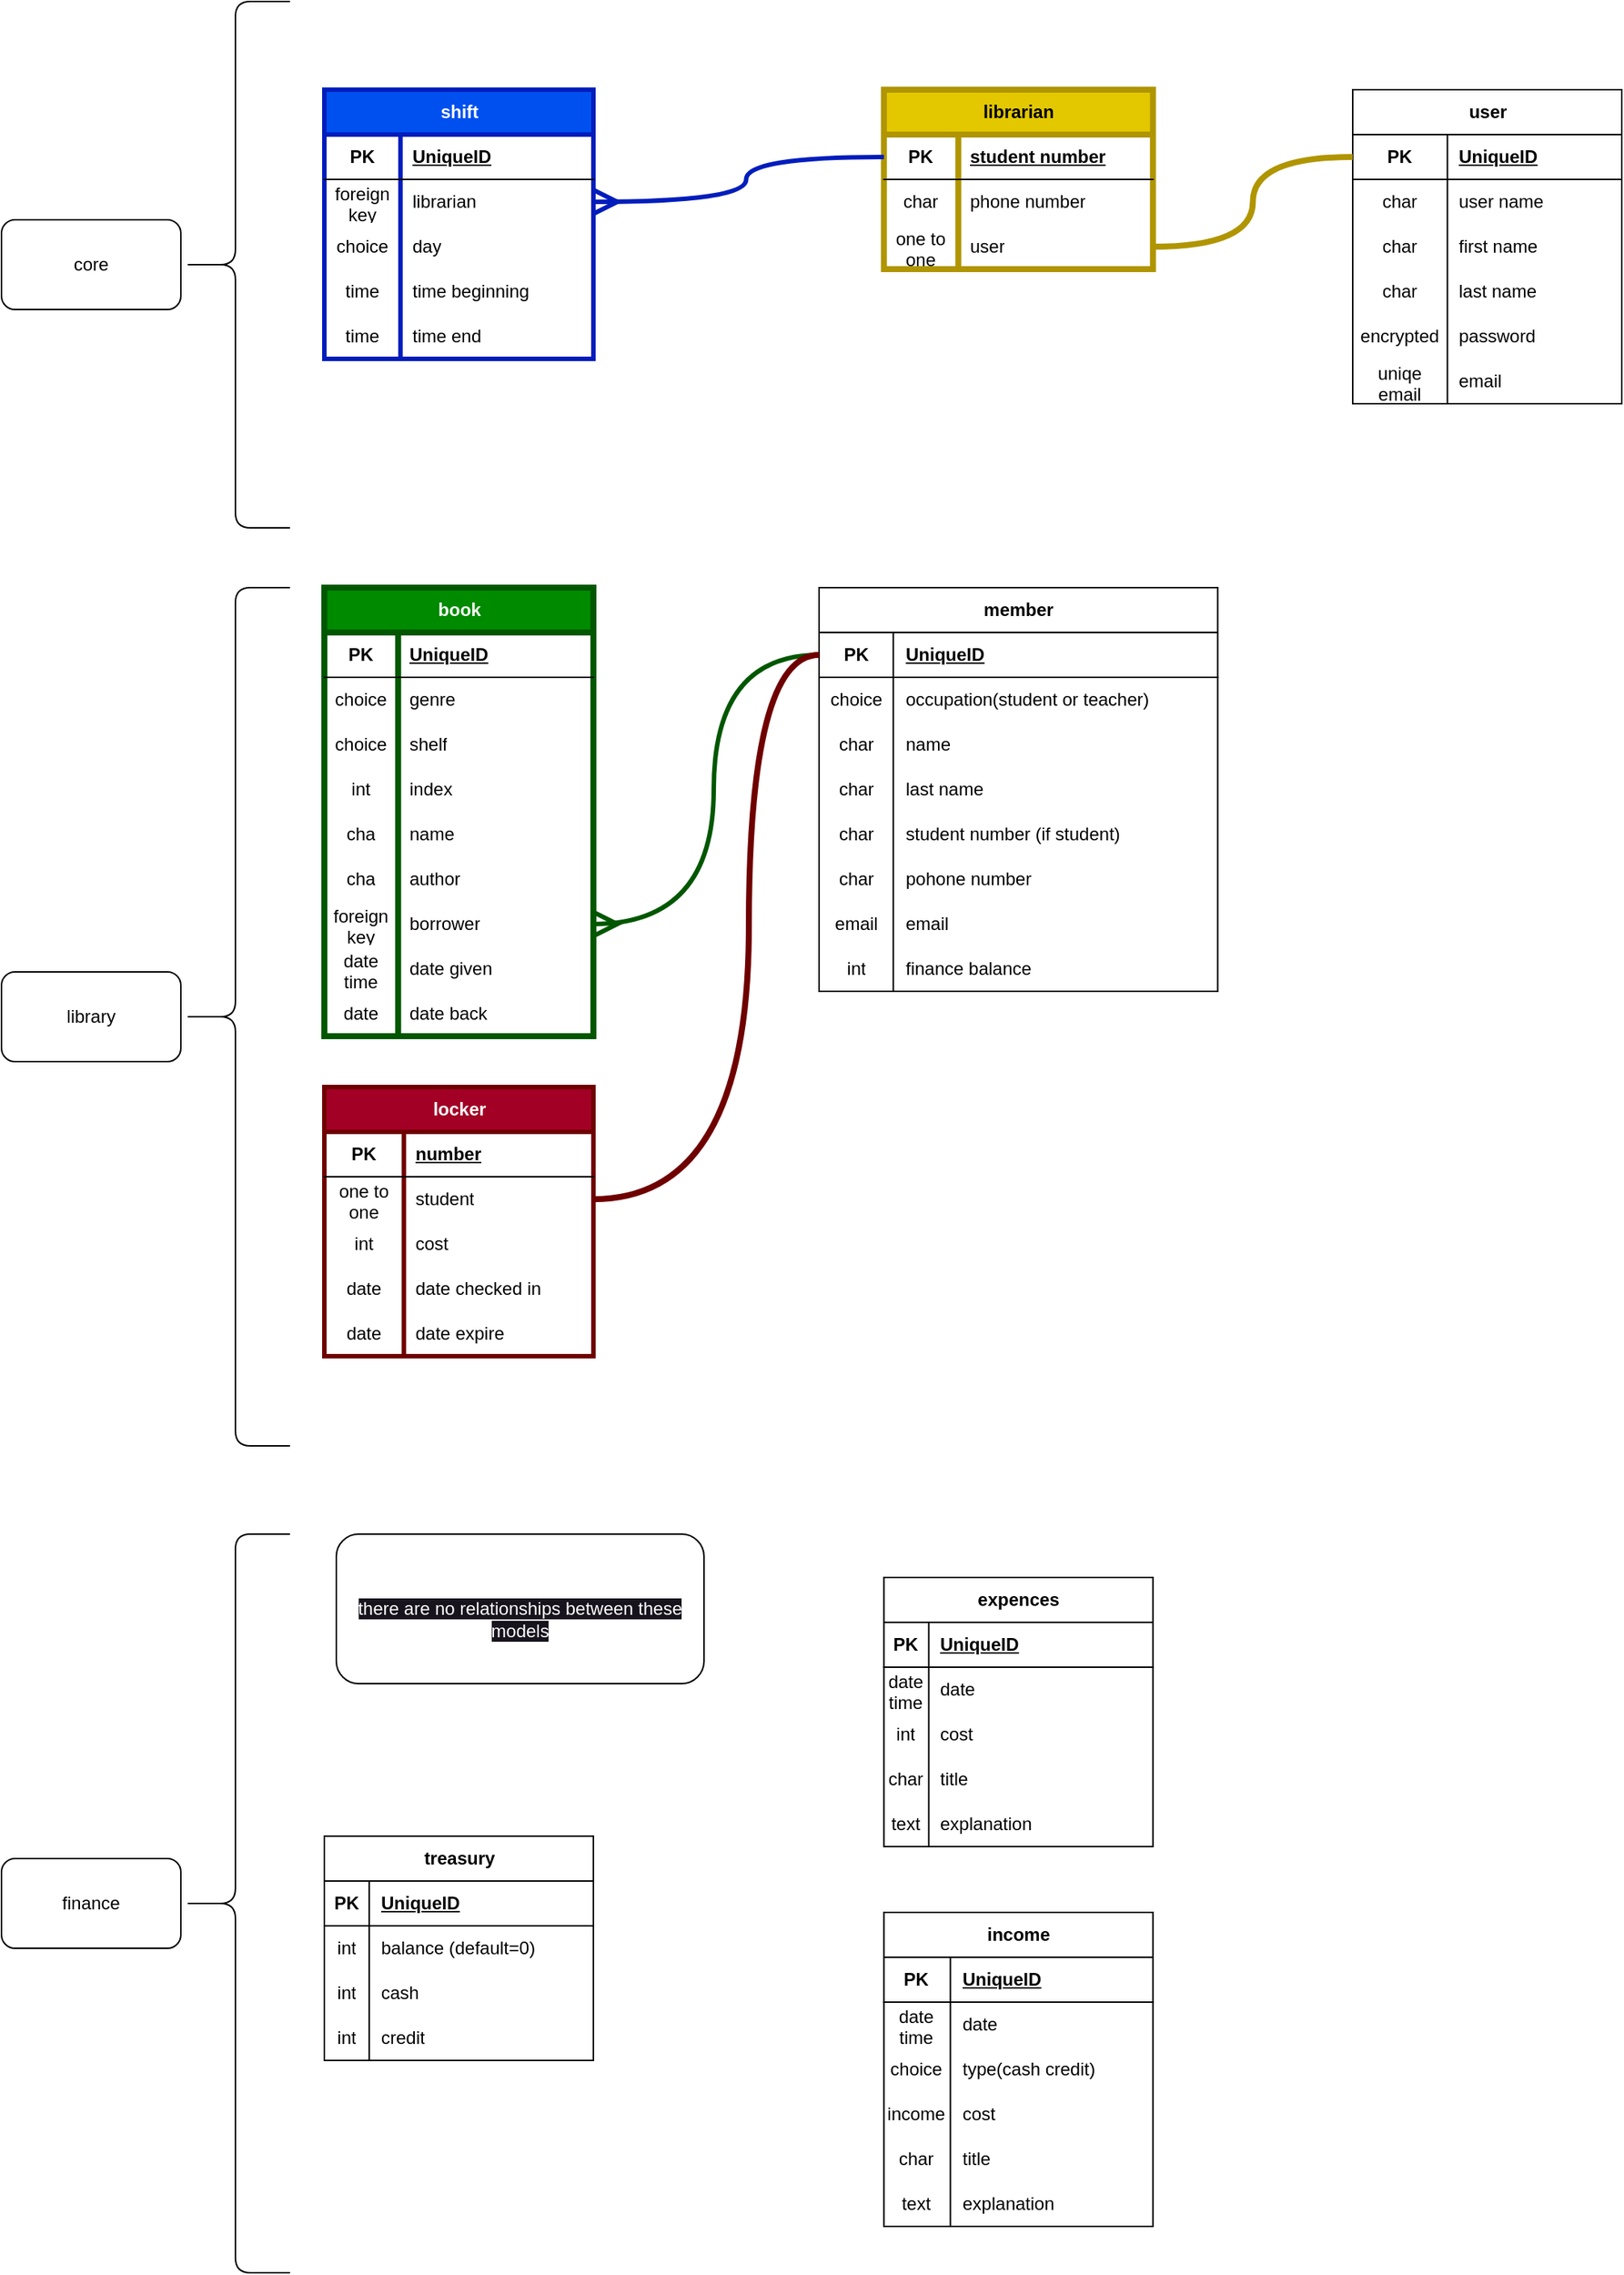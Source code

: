 <mxfile version="21.6.8" type="device">
  <diagram name="Page-1" id="ojREWhylc8xPRVyUo2SG">
    <mxGraphModel dx="1836" dy="1854" grid="0" gridSize="10" guides="1" tooltips="1" connect="1" arrows="1" fold="1" page="0" pageScale="1" pageWidth="850" pageHeight="1100" background="none" math="0" shadow="0">
      <root>
        <mxCell id="0" />
        <mxCell id="1" parent="0" />
        <mxCell id="J-reCozrKMrwN0tzzfew-1" value="book" style="shape=table;startSize=30;container=1;collapsible=1;childLayout=tableLayout;fixedRows=1;rowLines=0;fontStyle=1;align=center;resizeLast=1;html=1;fillColor=#008a00;fontColor=#ffffff;strokeColor=#005700;strokeWidth=4;" parent="1" vertex="1">
          <mxGeometry x="-310" y="-618" width="180" height="300" as="geometry" />
        </mxCell>
        <mxCell id="J-reCozrKMrwN0tzzfew-2" value="" style="shape=tableRow;horizontal=0;startSize=0;swimlaneHead=0;swimlaneBody=0;fillColor=none;collapsible=0;dropTarget=0;points=[[0,0.5],[1,0.5]];portConstraint=eastwest;top=0;left=0;right=0;bottom=1;" parent="J-reCozrKMrwN0tzzfew-1" vertex="1">
          <mxGeometry y="30" width="180" height="30" as="geometry" />
        </mxCell>
        <mxCell id="J-reCozrKMrwN0tzzfew-3" value="PK" style="shape=partialRectangle;connectable=0;fillColor=none;top=0;left=0;bottom=0;right=0;fontStyle=1;overflow=hidden;whiteSpace=wrap;html=1;" parent="J-reCozrKMrwN0tzzfew-2" vertex="1">
          <mxGeometry width="49.35" height="30" as="geometry">
            <mxRectangle width="49.35" height="30" as="alternateBounds" />
          </mxGeometry>
        </mxCell>
        <mxCell id="J-reCozrKMrwN0tzzfew-4" value="UniqueID" style="shape=partialRectangle;connectable=0;fillColor=none;top=0;left=0;bottom=0;right=0;align=left;spacingLeft=6;fontStyle=5;overflow=hidden;whiteSpace=wrap;html=1;" parent="J-reCozrKMrwN0tzzfew-2" vertex="1">
          <mxGeometry x="49.35" width="130.65" height="30" as="geometry">
            <mxRectangle width="130.65" height="30" as="alternateBounds" />
          </mxGeometry>
        </mxCell>
        <mxCell id="J-reCozrKMrwN0tzzfew-5" value="" style="shape=tableRow;horizontal=0;startSize=0;swimlaneHead=0;swimlaneBody=0;fillColor=none;collapsible=0;dropTarget=0;points=[[0,0.5],[1,0.5]];portConstraint=eastwest;top=0;left=0;right=0;bottom=0;" parent="J-reCozrKMrwN0tzzfew-1" vertex="1">
          <mxGeometry y="60" width="180" height="30" as="geometry" />
        </mxCell>
        <mxCell id="J-reCozrKMrwN0tzzfew-6" value="choice" style="shape=partialRectangle;connectable=0;fillColor=none;top=0;left=0;bottom=0;right=0;editable=1;overflow=hidden;whiteSpace=wrap;html=1;" parent="J-reCozrKMrwN0tzzfew-5" vertex="1">
          <mxGeometry width="49.35" height="30" as="geometry">
            <mxRectangle width="49.35" height="30" as="alternateBounds" />
          </mxGeometry>
        </mxCell>
        <mxCell id="J-reCozrKMrwN0tzzfew-7" value="genre" style="shape=partialRectangle;connectable=0;fillColor=none;top=0;left=0;bottom=0;right=0;align=left;spacingLeft=6;overflow=hidden;whiteSpace=wrap;html=1;" parent="J-reCozrKMrwN0tzzfew-5" vertex="1">
          <mxGeometry x="49.35" width="130.65" height="30" as="geometry">
            <mxRectangle width="130.65" height="30" as="alternateBounds" />
          </mxGeometry>
        </mxCell>
        <mxCell id="J-reCozrKMrwN0tzzfew-8" value="" style="shape=tableRow;horizontal=0;startSize=0;swimlaneHead=0;swimlaneBody=0;fillColor=none;collapsible=0;dropTarget=0;points=[[0,0.5],[1,0.5]];portConstraint=eastwest;top=0;left=0;right=0;bottom=0;" parent="J-reCozrKMrwN0tzzfew-1" vertex="1">
          <mxGeometry y="90" width="180" height="30" as="geometry" />
        </mxCell>
        <mxCell id="J-reCozrKMrwN0tzzfew-9" value="choice" style="shape=partialRectangle;connectable=0;fillColor=none;top=0;left=0;bottom=0;right=0;editable=1;overflow=hidden;whiteSpace=wrap;html=1;" parent="J-reCozrKMrwN0tzzfew-8" vertex="1">
          <mxGeometry width="49.35" height="30" as="geometry">
            <mxRectangle width="49.35" height="30" as="alternateBounds" />
          </mxGeometry>
        </mxCell>
        <mxCell id="J-reCozrKMrwN0tzzfew-10" value="shelf" style="shape=partialRectangle;connectable=0;fillColor=none;top=0;left=0;bottom=0;right=0;align=left;spacingLeft=6;overflow=hidden;whiteSpace=wrap;html=1;" parent="J-reCozrKMrwN0tzzfew-8" vertex="1">
          <mxGeometry x="49.35" width="130.65" height="30" as="geometry">
            <mxRectangle width="130.65" height="30" as="alternateBounds" />
          </mxGeometry>
        </mxCell>
        <mxCell id="J-reCozrKMrwN0tzzfew-11" value="" style="shape=tableRow;horizontal=0;startSize=0;swimlaneHead=0;swimlaneBody=0;fillColor=none;collapsible=0;dropTarget=0;points=[[0,0.5],[1,0.5]];portConstraint=eastwest;top=0;left=0;right=0;bottom=0;" parent="J-reCozrKMrwN0tzzfew-1" vertex="1">
          <mxGeometry y="120" width="180" height="30" as="geometry" />
        </mxCell>
        <mxCell id="J-reCozrKMrwN0tzzfew-12" value="int" style="shape=partialRectangle;connectable=0;fillColor=none;top=0;left=0;bottom=0;right=0;editable=1;overflow=hidden;whiteSpace=wrap;html=1;" parent="J-reCozrKMrwN0tzzfew-11" vertex="1">
          <mxGeometry width="49.35" height="30" as="geometry">
            <mxRectangle width="49.35" height="30" as="alternateBounds" />
          </mxGeometry>
        </mxCell>
        <mxCell id="J-reCozrKMrwN0tzzfew-13" value="index" style="shape=partialRectangle;connectable=0;fillColor=none;top=0;left=0;bottom=0;right=0;align=left;spacingLeft=6;overflow=hidden;whiteSpace=wrap;html=1;" parent="J-reCozrKMrwN0tzzfew-11" vertex="1">
          <mxGeometry x="49.35" width="130.65" height="30" as="geometry">
            <mxRectangle width="130.65" height="30" as="alternateBounds" />
          </mxGeometry>
        </mxCell>
        <mxCell id="J-reCozrKMrwN0tzzfew-14" value="" style="shape=tableRow;horizontal=0;startSize=0;swimlaneHead=0;swimlaneBody=0;fillColor=none;collapsible=0;dropTarget=0;points=[[0,0.5],[1,0.5]];portConstraint=eastwest;top=0;left=0;right=0;bottom=0;" parent="J-reCozrKMrwN0tzzfew-1" vertex="1">
          <mxGeometry y="150" width="180" height="30" as="geometry" />
        </mxCell>
        <mxCell id="J-reCozrKMrwN0tzzfew-15" value="cha" style="shape=partialRectangle;connectable=0;fillColor=none;top=0;left=0;bottom=0;right=0;editable=1;overflow=hidden;whiteSpace=wrap;html=1;" parent="J-reCozrKMrwN0tzzfew-14" vertex="1">
          <mxGeometry width="49.35" height="30" as="geometry">
            <mxRectangle width="49.35" height="30" as="alternateBounds" />
          </mxGeometry>
        </mxCell>
        <mxCell id="J-reCozrKMrwN0tzzfew-16" value="name" style="shape=partialRectangle;connectable=0;fillColor=none;top=0;left=0;bottom=0;right=0;align=left;spacingLeft=6;overflow=hidden;whiteSpace=wrap;html=1;" parent="J-reCozrKMrwN0tzzfew-14" vertex="1">
          <mxGeometry x="49.35" width="130.65" height="30" as="geometry">
            <mxRectangle width="130.65" height="30" as="alternateBounds" />
          </mxGeometry>
        </mxCell>
        <mxCell id="J-reCozrKMrwN0tzzfew-17" value="" style="shape=tableRow;horizontal=0;startSize=0;swimlaneHead=0;swimlaneBody=0;fillColor=none;collapsible=0;dropTarget=0;points=[[0,0.5],[1,0.5]];portConstraint=eastwest;top=0;left=0;right=0;bottom=0;" parent="J-reCozrKMrwN0tzzfew-1" vertex="1">
          <mxGeometry y="180" width="180" height="30" as="geometry" />
        </mxCell>
        <mxCell id="J-reCozrKMrwN0tzzfew-18" value="cha" style="shape=partialRectangle;connectable=0;fillColor=none;top=0;left=0;bottom=0;right=0;editable=1;overflow=hidden;whiteSpace=wrap;html=1;" parent="J-reCozrKMrwN0tzzfew-17" vertex="1">
          <mxGeometry width="49.35" height="30" as="geometry">
            <mxRectangle width="49.35" height="30" as="alternateBounds" />
          </mxGeometry>
        </mxCell>
        <mxCell id="J-reCozrKMrwN0tzzfew-19" value="author" style="shape=partialRectangle;connectable=0;fillColor=none;top=0;left=0;bottom=0;right=0;align=left;spacingLeft=6;overflow=hidden;whiteSpace=wrap;html=1;" parent="J-reCozrKMrwN0tzzfew-17" vertex="1">
          <mxGeometry x="49.35" width="130.65" height="30" as="geometry">
            <mxRectangle width="130.65" height="30" as="alternateBounds" />
          </mxGeometry>
        </mxCell>
        <mxCell id="J-reCozrKMrwN0tzzfew-97" value="" style="shape=tableRow;horizontal=0;startSize=0;swimlaneHead=0;swimlaneBody=0;fillColor=none;collapsible=0;dropTarget=0;points=[[0,0.5],[1,0.5]];portConstraint=eastwest;top=0;left=0;right=0;bottom=0;" parent="J-reCozrKMrwN0tzzfew-1" vertex="1">
          <mxGeometry y="210" width="180" height="30" as="geometry" />
        </mxCell>
        <mxCell id="J-reCozrKMrwN0tzzfew-98" value="foreign key" style="shape=partialRectangle;connectable=0;fillColor=none;top=0;left=0;bottom=0;right=0;editable=1;overflow=hidden;whiteSpace=wrap;html=1;" parent="J-reCozrKMrwN0tzzfew-97" vertex="1">
          <mxGeometry width="49.35" height="30" as="geometry">
            <mxRectangle width="49.35" height="30" as="alternateBounds" />
          </mxGeometry>
        </mxCell>
        <mxCell id="J-reCozrKMrwN0tzzfew-99" value="borrower" style="shape=partialRectangle;connectable=0;fillColor=none;top=0;left=0;bottom=0;right=0;align=left;spacingLeft=6;overflow=hidden;whiteSpace=wrap;html=1;" parent="J-reCozrKMrwN0tzzfew-97" vertex="1">
          <mxGeometry x="49.35" width="130.65" height="30" as="geometry">
            <mxRectangle width="130.65" height="30" as="alternateBounds" />
          </mxGeometry>
        </mxCell>
        <mxCell id="J-reCozrKMrwN0tzzfew-20" value="" style="shape=tableRow;horizontal=0;startSize=0;swimlaneHead=0;swimlaneBody=0;fillColor=none;collapsible=0;dropTarget=0;points=[[0,0.5],[1,0.5]];portConstraint=eastwest;top=0;left=0;right=0;bottom=0;" parent="J-reCozrKMrwN0tzzfew-1" vertex="1">
          <mxGeometry y="240" width="180" height="30" as="geometry" />
        </mxCell>
        <mxCell id="J-reCozrKMrwN0tzzfew-21" value="date time" style="shape=partialRectangle;connectable=0;fillColor=none;top=0;left=0;bottom=0;right=0;editable=1;overflow=hidden;whiteSpace=wrap;html=1;" parent="J-reCozrKMrwN0tzzfew-20" vertex="1">
          <mxGeometry width="49.35" height="30" as="geometry">
            <mxRectangle width="49.35" height="30" as="alternateBounds" />
          </mxGeometry>
        </mxCell>
        <mxCell id="J-reCozrKMrwN0tzzfew-22" value="date given" style="shape=partialRectangle;connectable=0;fillColor=none;top=0;left=0;bottom=0;right=0;align=left;spacingLeft=6;overflow=hidden;whiteSpace=wrap;html=1;" parent="J-reCozrKMrwN0tzzfew-20" vertex="1">
          <mxGeometry x="49.35" width="130.65" height="30" as="geometry">
            <mxRectangle width="130.65" height="30" as="alternateBounds" />
          </mxGeometry>
        </mxCell>
        <mxCell id="J-reCozrKMrwN0tzzfew-101" value="" style="shape=tableRow;horizontal=0;startSize=0;swimlaneHead=0;swimlaneBody=0;fillColor=none;collapsible=0;dropTarget=0;points=[[0,0.5],[1,0.5]];portConstraint=eastwest;top=0;left=0;right=0;bottom=0;" parent="J-reCozrKMrwN0tzzfew-1" vertex="1">
          <mxGeometry y="270" width="180" height="30" as="geometry" />
        </mxCell>
        <mxCell id="J-reCozrKMrwN0tzzfew-102" value="date" style="shape=partialRectangle;connectable=0;fillColor=none;top=0;left=0;bottom=0;right=0;editable=1;overflow=hidden;whiteSpace=wrap;html=1;" parent="J-reCozrKMrwN0tzzfew-101" vertex="1">
          <mxGeometry width="49.35" height="30" as="geometry">
            <mxRectangle width="49.35" height="30" as="alternateBounds" />
          </mxGeometry>
        </mxCell>
        <mxCell id="J-reCozrKMrwN0tzzfew-103" value="date back" style="shape=partialRectangle;connectable=0;fillColor=none;top=0;left=0;bottom=0;right=0;align=left;spacingLeft=6;overflow=hidden;whiteSpace=wrap;html=1;" parent="J-reCozrKMrwN0tzzfew-101" vertex="1">
          <mxGeometry x="49.35" width="130.65" height="30" as="geometry">
            <mxRectangle width="130.65" height="30" as="alternateBounds" />
          </mxGeometry>
        </mxCell>
        <mxCell id="J-reCozrKMrwN0tzzfew-23" value="member" style="shape=table;startSize=30;container=1;collapsible=1;childLayout=tableLayout;fixedRows=1;rowLines=0;fontStyle=1;align=center;resizeLast=1;html=1;" parent="1" vertex="1">
          <mxGeometry x="21" y="-618" width="266.696" height="270" as="geometry" />
        </mxCell>
        <mxCell id="J-reCozrKMrwN0tzzfew-24" value="" style="shape=tableRow;horizontal=0;startSize=0;swimlaneHead=0;swimlaneBody=0;fillColor=none;collapsible=0;dropTarget=0;points=[[0,0.5],[1,0.5]];portConstraint=eastwest;top=0;left=0;right=0;bottom=1;" parent="J-reCozrKMrwN0tzzfew-23" vertex="1">
          <mxGeometry y="30" width="266.696" height="30" as="geometry" />
        </mxCell>
        <mxCell id="J-reCozrKMrwN0tzzfew-25" value="PK" style="shape=partialRectangle;connectable=0;fillColor=none;top=0;left=0;bottom=0;right=0;fontStyle=1;overflow=hidden;whiteSpace=wrap;html=1;" parent="J-reCozrKMrwN0tzzfew-24" vertex="1">
          <mxGeometry width="49.652" height="30" as="geometry">
            <mxRectangle width="49.652" height="30" as="alternateBounds" />
          </mxGeometry>
        </mxCell>
        <mxCell id="J-reCozrKMrwN0tzzfew-26" value="UniqueID" style="shape=partialRectangle;connectable=0;fillColor=none;top=0;left=0;bottom=0;right=0;align=left;spacingLeft=6;fontStyle=5;overflow=hidden;whiteSpace=wrap;html=1;" parent="J-reCozrKMrwN0tzzfew-24" vertex="1">
          <mxGeometry x="49.652" width="217.043" height="30" as="geometry">
            <mxRectangle width="217.043" height="30" as="alternateBounds" />
          </mxGeometry>
        </mxCell>
        <mxCell id="J-reCozrKMrwN0tzzfew-27" value="" style="shape=tableRow;horizontal=0;startSize=0;swimlaneHead=0;swimlaneBody=0;fillColor=none;collapsible=0;dropTarget=0;points=[[0,0.5],[1,0.5]];portConstraint=eastwest;top=0;left=0;right=0;bottom=0;" parent="J-reCozrKMrwN0tzzfew-23" vertex="1">
          <mxGeometry y="60" width="266.696" height="30" as="geometry" />
        </mxCell>
        <mxCell id="J-reCozrKMrwN0tzzfew-28" value="choice" style="shape=partialRectangle;connectable=0;fillColor=none;top=0;left=0;bottom=0;right=0;editable=1;overflow=hidden;whiteSpace=wrap;html=1;" parent="J-reCozrKMrwN0tzzfew-27" vertex="1">
          <mxGeometry width="49.652" height="30" as="geometry">
            <mxRectangle width="49.652" height="30" as="alternateBounds" />
          </mxGeometry>
        </mxCell>
        <mxCell id="J-reCozrKMrwN0tzzfew-29" value="occupation(student or teacher)" style="shape=partialRectangle;connectable=0;fillColor=none;top=0;left=0;bottom=0;right=0;align=left;spacingLeft=6;overflow=hidden;whiteSpace=wrap;html=1;" parent="J-reCozrKMrwN0tzzfew-27" vertex="1">
          <mxGeometry x="49.652" width="217.043" height="30" as="geometry">
            <mxRectangle width="217.043" height="30" as="alternateBounds" />
          </mxGeometry>
        </mxCell>
        <mxCell id="H0d29gh9Kfgh_P0ZCGed-2" value="" style="shape=tableRow;horizontal=0;startSize=0;swimlaneHead=0;swimlaneBody=0;fillColor=none;collapsible=0;dropTarget=0;points=[[0,0.5],[1,0.5]];portConstraint=eastwest;top=0;left=0;right=0;bottom=0;" parent="J-reCozrKMrwN0tzzfew-23" vertex="1">
          <mxGeometry y="90" width="266.696" height="30" as="geometry" />
        </mxCell>
        <mxCell id="H0d29gh9Kfgh_P0ZCGed-3" value="char" style="shape=partialRectangle;connectable=0;fillColor=none;top=0;left=0;bottom=0;right=0;editable=1;overflow=hidden;whiteSpace=wrap;html=1;" parent="H0d29gh9Kfgh_P0ZCGed-2" vertex="1">
          <mxGeometry width="49.652" height="30" as="geometry">
            <mxRectangle width="49.652" height="30" as="alternateBounds" />
          </mxGeometry>
        </mxCell>
        <mxCell id="H0d29gh9Kfgh_P0ZCGed-4" value="name" style="shape=partialRectangle;connectable=0;fillColor=none;top=0;left=0;bottom=0;right=0;align=left;spacingLeft=6;overflow=hidden;whiteSpace=wrap;html=1;" parent="H0d29gh9Kfgh_P0ZCGed-2" vertex="1">
          <mxGeometry x="49.652" width="217.043" height="30" as="geometry">
            <mxRectangle width="217.043" height="30" as="alternateBounds" />
          </mxGeometry>
        </mxCell>
        <mxCell id="J-reCozrKMrwN0tzzfew-30" value="" style="shape=tableRow;horizontal=0;startSize=0;swimlaneHead=0;swimlaneBody=0;fillColor=none;collapsible=0;dropTarget=0;points=[[0,0.5],[1,0.5]];portConstraint=eastwest;top=0;left=0;right=0;bottom=0;" parent="J-reCozrKMrwN0tzzfew-23" vertex="1">
          <mxGeometry y="120" width="266.696" height="30" as="geometry" />
        </mxCell>
        <mxCell id="J-reCozrKMrwN0tzzfew-31" value="char" style="shape=partialRectangle;connectable=0;fillColor=none;top=0;left=0;bottom=0;right=0;editable=1;overflow=hidden;whiteSpace=wrap;html=1;" parent="J-reCozrKMrwN0tzzfew-30" vertex="1">
          <mxGeometry width="49.652" height="30" as="geometry">
            <mxRectangle width="49.652" height="30" as="alternateBounds" />
          </mxGeometry>
        </mxCell>
        <mxCell id="J-reCozrKMrwN0tzzfew-32" value="last name" style="shape=partialRectangle;connectable=0;fillColor=none;top=0;left=0;bottom=0;right=0;align=left;spacingLeft=6;overflow=hidden;whiteSpace=wrap;html=1;" parent="J-reCozrKMrwN0tzzfew-30" vertex="1">
          <mxGeometry x="49.652" width="217.043" height="30" as="geometry">
            <mxRectangle width="217.043" height="30" as="alternateBounds" />
          </mxGeometry>
        </mxCell>
        <mxCell id="J-reCozrKMrwN0tzzfew-33" value="" style="shape=tableRow;horizontal=0;startSize=0;swimlaneHead=0;swimlaneBody=0;fillColor=none;collapsible=0;dropTarget=0;points=[[0,0.5],[1,0.5]];portConstraint=eastwest;top=0;left=0;right=0;bottom=0;" parent="J-reCozrKMrwN0tzzfew-23" vertex="1">
          <mxGeometry y="150" width="266.696" height="30" as="geometry" />
        </mxCell>
        <mxCell id="J-reCozrKMrwN0tzzfew-34" value="char" style="shape=partialRectangle;connectable=0;fillColor=none;top=0;left=0;bottom=0;right=0;editable=1;overflow=hidden;whiteSpace=wrap;html=1;" parent="J-reCozrKMrwN0tzzfew-33" vertex="1">
          <mxGeometry width="49.652" height="30" as="geometry">
            <mxRectangle width="49.652" height="30" as="alternateBounds" />
          </mxGeometry>
        </mxCell>
        <mxCell id="J-reCozrKMrwN0tzzfew-35" value="student number (if student)" style="shape=partialRectangle;connectable=0;fillColor=none;top=0;left=0;bottom=0;right=0;align=left;spacingLeft=6;overflow=hidden;whiteSpace=wrap;html=1;" parent="J-reCozrKMrwN0tzzfew-33" vertex="1">
          <mxGeometry x="49.652" width="217.043" height="30" as="geometry">
            <mxRectangle width="217.043" height="30" as="alternateBounds" />
          </mxGeometry>
        </mxCell>
        <mxCell id="J-reCozrKMrwN0tzzfew-36" value="" style="shape=tableRow;horizontal=0;startSize=0;swimlaneHead=0;swimlaneBody=0;fillColor=none;collapsible=0;dropTarget=0;points=[[0,0.5],[1,0.5]];portConstraint=eastwest;top=0;left=0;right=0;bottom=0;" parent="J-reCozrKMrwN0tzzfew-23" vertex="1">
          <mxGeometry y="180" width="266.696" height="30" as="geometry" />
        </mxCell>
        <mxCell id="J-reCozrKMrwN0tzzfew-37" value="char" style="shape=partialRectangle;connectable=0;fillColor=none;top=0;left=0;bottom=0;right=0;editable=1;overflow=hidden;whiteSpace=wrap;html=1;" parent="J-reCozrKMrwN0tzzfew-36" vertex="1">
          <mxGeometry width="49.652" height="30" as="geometry">
            <mxRectangle width="49.652" height="30" as="alternateBounds" />
          </mxGeometry>
        </mxCell>
        <mxCell id="J-reCozrKMrwN0tzzfew-38" value="pohone number" style="shape=partialRectangle;connectable=0;fillColor=none;top=0;left=0;bottom=0;right=0;align=left;spacingLeft=6;overflow=hidden;whiteSpace=wrap;html=1;" parent="J-reCozrKMrwN0tzzfew-36" vertex="1">
          <mxGeometry x="49.652" width="217.043" height="30" as="geometry">
            <mxRectangle width="217.043" height="30" as="alternateBounds" />
          </mxGeometry>
        </mxCell>
        <mxCell id="J-reCozrKMrwN0tzzfew-39" value="" style="shape=tableRow;horizontal=0;startSize=0;swimlaneHead=0;swimlaneBody=0;fillColor=none;collapsible=0;dropTarget=0;points=[[0,0.5],[1,0.5]];portConstraint=eastwest;top=0;left=0;right=0;bottom=0;" parent="J-reCozrKMrwN0tzzfew-23" vertex="1">
          <mxGeometry y="210" width="266.696" height="30" as="geometry" />
        </mxCell>
        <mxCell id="J-reCozrKMrwN0tzzfew-40" value="email" style="shape=partialRectangle;connectable=0;fillColor=none;top=0;left=0;bottom=0;right=0;editable=1;overflow=hidden;whiteSpace=wrap;html=1;" parent="J-reCozrKMrwN0tzzfew-39" vertex="1">
          <mxGeometry width="49.652" height="30" as="geometry">
            <mxRectangle width="49.652" height="30" as="alternateBounds" />
          </mxGeometry>
        </mxCell>
        <mxCell id="J-reCozrKMrwN0tzzfew-41" value="email" style="shape=partialRectangle;connectable=0;fillColor=none;top=0;left=0;bottom=0;right=0;align=left;spacingLeft=6;overflow=hidden;whiteSpace=wrap;html=1;" parent="J-reCozrKMrwN0tzzfew-39" vertex="1">
          <mxGeometry x="49.652" width="217.043" height="30" as="geometry">
            <mxRectangle width="217.043" height="30" as="alternateBounds" />
          </mxGeometry>
        </mxCell>
        <mxCell id="J-reCozrKMrwN0tzzfew-104" value="" style="shape=tableRow;horizontal=0;startSize=0;swimlaneHead=0;swimlaneBody=0;fillColor=none;collapsible=0;dropTarget=0;points=[[0,0.5],[1,0.5]];portConstraint=eastwest;top=0;left=0;right=0;bottom=0;" parent="J-reCozrKMrwN0tzzfew-23" vertex="1">
          <mxGeometry y="240" width="266.696" height="30" as="geometry" />
        </mxCell>
        <mxCell id="J-reCozrKMrwN0tzzfew-105" value="int" style="shape=partialRectangle;connectable=0;fillColor=none;top=0;left=0;bottom=0;right=0;editable=1;overflow=hidden;whiteSpace=wrap;html=1;" parent="J-reCozrKMrwN0tzzfew-104" vertex="1">
          <mxGeometry width="49.652" height="30" as="geometry">
            <mxRectangle width="49.652" height="30" as="alternateBounds" />
          </mxGeometry>
        </mxCell>
        <mxCell id="J-reCozrKMrwN0tzzfew-106" value="finance balance" style="shape=partialRectangle;connectable=0;fillColor=none;top=0;left=0;bottom=0;right=0;align=left;spacingLeft=6;overflow=hidden;whiteSpace=wrap;html=1;" parent="J-reCozrKMrwN0tzzfew-104" vertex="1">
          <mxGeometry x="49.652" width="217.043" height="30" as="geometry">
            <mxRectangle width="217.043" height="30" as="alternateBounds" />
          </mxGeometry>
        </mxCell>
        <mxCell id="J-reCozrKMrwN0tzzfew-46" value="librarian" style="shape=table;startSize=30;container=1;collapsible=1;childLayout=tableLayout;fixedRows=1;rowLines=0;fontStyle=1;align=center;resizeLast=1;html=1;fillColor=#e3c800;fontColor=#000000;strokeColor=#B09500;strokeWidth=4;" parent="1" vertex="1">
          <mxGeometry x="64.35" y="-951" width="180" height="120" as="geometry" />
        </mxCell>
        <mxCell id="J-reCozrKMrwN0tzzfew-47" value="" style="shape=tableRow;horizontal=0;startSize=0;swimlaneHead=0;swimlaneBody=0;fillColor=none;collapsible=0;dropTarget=0;points=[[0,0.5],[1,0.5]];portConstraint=eastwest;top=0;left=0;right=0;bottom=1;" parent="J-reCozrKMrwN0tzzfew-46" vertex="1">
          <mxGeometry y="30" width="180" height="30" as="geometry" />
        </mxCell>
        <mxCell id="J-reCozrKMrwN0tzzfew-48" value="PK" style="shape=partialRectangle;connectable=0;fillColor=none;top=0;left=0;bottom=0;right=0;fontStyle=1;overflow=hidden;whiteSpace=wrap;html=1;" parent="J-reCozrKMrwN0tzzfew-47" vertex="1">
          <mxGeometry width="49.8" height="30" as="geometry">
            <mxRectangle width="49.8" height="30" as="alternateBounds" />
          </mxGeometry>
        </mxCell>
        <mxCell id="J-reCozrKMrwN0tzzfew-49" value="student number" style="shape=partialRectangle;connectable=0;fillColor=none;top=0;left=0;bottom=0;right=0;align=left;spacingLeft=6;fontStyle=5;overflow=hidden;whiteSpace=wrap;html=1;" parent="J-reCozrKMrwN0tzzfew-47" vertex="1">
          <mxGeometry x="49.8" width="130.2" height="30" as="geometry">
            <mxRectangle width="130.2" height="30" as="alternateBounds" />
          </mxGeometry>
        </mxCell>
        <mxCell id="J-reCozrKMrwN0tzzfew-56" value="" style="shape=tableRow;horizontal=0;startSize=0;swimlaneHead=0;swimlaneBody=0;fillColor=none;collapsible=0;dropTarget=0;points=[[0,0.5],[1,0.5]];portConstraint=eastwest;top=0;left=0;right=0;bottom=0;" parent="J-reCozrKMrwN0tzzfew-46" vertex="1">
          <mxGeometry y="60" width="180" height="30" as="geometry" />
        </mxCell>
        <mxCell id="J-reCozrKMrwN0tzzfew-57" value="char" style="shape=partialRectangle;connectable=0;fillColor=none;top=0;left=0;bottom=0;right=0;editable=1;overflow=hidden;whiteSpace=wrap;html=1;" parent="J-reCozrKMrwN0tzzfew-56" vertex="1">
          <mxGeometry width="49.8" height="30" as="geometry">
            <mxRectangle width="49.8" height="30" as="alternateBounds" />
          </mxGeometry>
        </mxCell>
        <mxCell id="J-reCozrKMrwN0tzzfew-58" value="phone number" style="shape=partialRectangle;connectable=0;fillColor=none;top=0;left=0;bottom=0;right=0;align=left;spacingLeft=6;overflow=hidden;whiteSpace=wrap;html=1;" parent="J-reCozrKMrwN0tzzfew-56" vertex="1">
          <mxGeometry x="49.8" width="130.2" height="30" as="geometry">
            <mxRectangle width="130.2" height="30" as="alternateBounds" />
          </mxGeometry>
        </mxCell>
        <mxCell id="J-reCozrKMrwN0tzzfew-59" value="" style="shape=tableRow;horizontal=0;startSize=0;swimlaneHead=0;swimlaneBody=0;fillColor=none;collapsible=0;dropTarget=0;points=[[0,0.5],[1,0.5]];portConstraint=eastwest;top=0;left=0;right=0;bottom=0;" parent="J-reCozrKMrwN0tzzfew-46" vertex="1">
          <mxGeometry y="90" width="180" height="30" as="geometry" />
        </mxCell>
        <mxCell id="J-reCozrKMrwN0tzzfew-60" value="one to one" style="shape=partialRectangle;connectable=0;fillColor=none;top=0;left=0;bottom=0;right=0;editable=1;overflow=hidden;whiteSpace=wrap;html=1;" parent="J-reCozrKMrwN0tzzfew-59" vertex="1">
          <mxGeometry width="49.8" height="30" as="geometry">
            <mxRectangle width="49.8" height="30" as="alternateBounds" />
          </mxGeometry>
        </mxCell>
        <mxCell id="J-reCozrKMrwN0tzzfew-61" value="user" style="shape=partialRectangle;connectable=0;fillColor=none;top=0;left=0;bottom=0;right=0;align=left;spacingLeft=6;overflow=hidden;whiteSpace=wrap;html=1;" parent="J-reCozrKMrwN0tzzfew-59" vertex="1">
          <mxGeometry x="49.8" width="130.2" height="30" as="geometry">
            <mxRectangle width="130.2" height="30" as="alternateBounds" />
          </mxGeometry>
        </mxCell>
        <mxCell id="J-reCozrKMrwN0tzzfew-81" value="locker" style="shape=table;startSize=30;container=1;collapsible=1;childLayout=tableLayout;fixedRows=1;rowLines=0;fontStyle=1;align=center;resizeLast=1;html=1;strokeWidth=3;fillColor=#a20025;fontColor=#ffffff;strokeColor=#6F0000;" parent="1" vertex="1">
          <mxGeometry x="-310" y="-284" width="180" height="180" as="geometry" />
        </mxCell>
        <mxCell id="J-reCozrKMrwN0tzzfew-82" value="" style="shape=tableRow;horizontal=0;startSize=0;swimlaneHead=0;swimlaneBody=0;fillColor=none;collapsible=0;dropTarget=0;points=[[0,0.5],[1,0.5]];portConstraint=eastwest;top=0;left=0;right=0;bottom=1;" parent="J-reCozrKMrwN0tzzfew-81" vertex="1">
          <mxGeometry y="30" width="180" height="30" as="geometry" />
        </mxCell>
        <mxCell id="J-reCozrKMrwN0tzzfew-83" value="PK" style="shape=partialRectangle;connectable=0;fillColor=none;top=0;left=0;bottom=0;right=0;fontStyle=1;overflow=hidden;whiteSpace=wrap;html=1;" parent="J-reCozrKMrwN0tzzfew-82" vertex="1">
          <mxGeometry width="53.217" height="30" as="geometry">
            <mxRectangle width="53.217" height="30" as="alternateBounds" />
          </mxGeometry>
        </mxCell>
        <mxCell id="J-reCozrKMrwN0tzzfew-84" value="number" style="shape=partialRectangle;connectable=0;fillColor=none;top=0;left=0;bottom=0;right=0;align=left;spacingLeft=6;fontStyle=5;overflow=hidden;whiteSpace=wrap;html=1;" parent="J-reCozrKMrwN0tzzfew-82" vertex="1">
          <mxGeometry x="53.217" width="126.783" height="30" as="geometry">
            <mxRectangle width="126.783" height="30" as="alternateBounds" />
          </mxGeometry>
        </mxCell>
        <mxCell id="H0d29gh9Kfgh_P0ZCGed-6" value="" style="shape=tableRow;horizontal=0;startSize=0;swimlaneHead=0;swimlaneBody=0;fillColor=none;collapsible=0;dropTarget=0;points=[[0,0.5],[1,0.5]];portConstraint=eastwest;top=0;left=0;right=0;bottom=0;" parent="J-reCozrKMrwN0tzzfew-81" vertex="1">
          <mxGeometry y="60" width="180" height="30" as="geometry" />
        </mxCell>
        <mxCell id="H0d29gh9Kfgh_P0ZCGed-7" value="one to one" style="shape=partialRectangle;connectable=0;fillColor=none;top=0;left=0;bottom=0;right=0;editable=1;overflow=hidden;whiteSpace=wrap;html=1;" parent="H0d29gh9Kfgh_P0ZCGed-6" vertex="1">
          <mxGeometry width="53.217" height="30" as="geometry">
            <mxRectangle width="53.217" height="30" as="alternateBounds" />
          </mxGeometry>
        </mxCell>
        <mxCell id="H0d29gh9Kfgh_P0ZCGed-8" value="student" style="shape=partialRectangle;connectable=0;fillColor=none;top=0;left=0;bottom=0;right=0;align=left;spacingLeft=6;overflow=hidden;whiteSpace=wrap;html=1;" parent="H0d29gh9Kfgh_P0ZCGed-6" vertex="1">
          <mxGeometry x="53.217" width="126.783" height="30" as="geometry">
            <mxRectangle width="126.783" height="30" as="alternateBounds" />
          </mxGeometry>
        </mxCell>
        <mxCell id="J-reCozrKMrwN0tzzfew-88" value="" style="shape=tableRow;horizontal=0;startSize=0;swimlaneHead=0;swimlaneBody=0;fillColor=none;collapsible=0;dropTarget=0;points=[[0,0.5],[1,0.5]];portConstraint=eastwest;top=0;left=0;right=0;bottom=0;" parent="J-reCozrKMrwN0tzzfew-81" vertex="1">
          <mxGeometry y="90" width="180" height="30" as="geometry" />
        </mxCell>
        <mxCell id="J-reCozrKMrwN0tzzfew-89" value="int" style="shape=partialRectangle;connectable=0;fillColor=none;top=0;left=0;bottom=0;right=0;editable=1;overflow=hidden;whiteSpace=wrap;html=1;" parent="J-reCozrKMrwN0tzzfew-88" vertex="1">
          <mxGeometry width="53.217" height="30" as="geometry">
            <mxRectangle width="53.217" height="30" as="alternateBounds" />
          </mxGeometry>
        </mxCell>
        <mxCell id="J-reCozrKMrwN0tzzfew-90" value="cost" style="shape=partialRectangle;connectable=0;fillColor=none;top=0;left=0;bottom=0;right=0;align=left;spacingLeft=6;overflow=hidden;whiteSpace=wrap;html=1;" parent="J-reCozrKMrwN0tzzfew-88" vertex="1">
          <mxGeometry x="53.217" width="126.783" height="30" as="geometry">
            <mxRectangle width="126.783" height="30" as="alternateBounds" />
          </mxGeometry>
        </mxCell>
        <mxCell id="J-reCozrKMrwN0tzzfew-91" value="" style="shape=tableRow;horizontal=0;startSize=0;swimlaneHead=0;swimlaneBody=0;fillColor=none;collapsible=0;dropTarget=0;points=[[0,0.5],[1,0.5]];portConstraint=eastwest;top=0;left=0;right=0;bottom=0;" parent="J-reCozrKMrwN0tzzfew-81" vertex="1">
          <mxGeometry y="120" width="180" height="30" as="geometry" />
        </mxCell>
        <mxCell id="J-reCozrKMrwN0tzzfew-92" value="date" style="shape=partialRectangle;connectable=0;fillColor=none;top=0;left=0;bottom=0;right=0;editable=1;overflow=hidden;whiteSpace=wrap;html=1;" parent="J-reCozrKMrwN0tzzfew-91" vertex="1">
          <mxGeometry width="53.217" height="30" as="geometry">
            <mxRectangle width="53.217" height="30" as="alternateBounds" />
          </mxGeometry>
        </mxCell>
        <mxCell id="J-reCozrKMrwN0tzzfew-93" value="date checked in" style="shape=partialRectangle;connectable=0;fillColor=none;top=0;left=0;bottom=0;right=0;align=left;spacingLeft=6;overflow=hidden;whiteSpace=wrap;html=1;" parent="J-reCozrKMrwN0tzzfew-91" vertex="1">
          <mxGeometry x="53.217" width="126.783" height="30" as="geometry">
            <mxRectangle width="126.783" height="30" as="alternateBounds" />
          </mxGeometry>
        </mxCell>
        <mxCell id="J-reCozrKMrwN0tzzfew-94" value="" style="shape=tableRow;horizontal=0;startSize=0;swimlaneHead=0;swimlaneBody=0;fillColor=none;collapsible=0;dropTarget=0;points=[[0,0.5],[1,0.5]];portConstraint=eastwest;top=0;left=0;right=0;bottom=0;" parent="J-reCozrKMrwN0tzzfew-81" vertex="1">
          <mxGeometry y="150" width="180" height="30" as="geometry" />
        </mxCell>
        <mxCell id="J-reCozrKMrwN0tzzfew-95" value="date" style="shape=partialRectangle;connectable=0;fillColor=none;top=0;left=0;bottom=0;right=0;editable=1;overflow=hidden;whiteSpace=wrap;html=1;" parent="J-reCozrKMrwN0tzzfew-94" vertex="1">
          <mxGeometry width="53.217" height="30" as="geometry">
            <mxRectangle width="53.217" height="30" as="alternateBounds" />
          </mxGeometry>
        </mxCell>
        <mxCell id="J-reCozrKMrwN0tzzfew-96" value="date expire" style="shape=partialRectangle;connectable=0;fillColor=none;top=0;left=0;bottom=0;right=0;align=left;spacingLeft=6;overflow=hidden;whiteSpace=wrap;html=1;" parent="J-reCozrKMrwN0tzzfew-94" vertex="1">
          <mxGeometry x="53.217" width="126.783" height="30" as="geometry">
            <mxRectangle width="126.783" height="30" as="alternateBounds" />
          </mxGeometry>
        </mxCell>
        <mxCell id="J-reCozrKMrwN0tzzfew-126" value="shift" style="shape=table;startSize=30;container=1;collapsible=1;childLayout=tableLayout;fixedRows=1;rowLines=0;fontStyle=1;align=center;resizeLast=1;html=1;strokeWidth=3;fillColor=#0050ef;fontColor=#ffffff;strokeColor=#001DBC;" parent="1" vertex="1">
          <mxGeometry x="-310" y="-951" width="180" height="180" as="geometry" />
        </mxCell>
        <mxCell id="J-reCozrKMrwN0tzzfew-127" value="" style="shape=tableRow;horizontal=0;startSize=0;swimlaneHead=0;swimlaneBody=0;fillColor=none;collapsible=0;dropTarget=0;points=[[0,0.5],[1,0.5]];portConstraint=eastwest;top=0;left=0;right=0;bottom=1;" parent="J-reCozrKMrwN0tzzfew-126" vertex="1">
          <mxGeometry y="30" width="180" height="30" as="geometry" />
        </mxCell>
        <mxCell id="J-reCozrKMrwN0tzzfew-128" value="PK" style="shape=partialRectangle;connectable=0;fillColor=none;top=0;left=0;bottom=0;right=0;fontStyle=1;overflow=hidden;whiteSpace=wrap;html=1;" parent="J-reCozrKMrwN0tzzfew-127" vertex="1">
          <mxGeometry width="50.913" height="30" as="geometry">
            <mxRectangle width="50.913" height="30" as="alternateBounds" />
          </mxGeometry>
        </mxCell>
        <mxCell id="J-reCozrKMrwN0tzzfew-129" value="UniqueID" style="shape=partialRectangle;connectable=0;fillColor=none;top=0;left=0;bottom=0;right=0;align=left;spacingLeft=6;fontStyle=5;overflow=hidden;whiteSpace=wrap;html=1;" parent="J-reCozrKMrwN0tzzfew-127" vertex="1">
          <mxGeometry x="50.913" width="129.087" height="30" as="geometry">
            <mxRectangle width="129.087" height="30" as="alternateBounds" />
          </mxGeometry>
        </mxCell>
        <mxCell id="J-reCozrKMrwN0tzzfew-130" value="" style="shape=tableRow;horizontal=0;startSize=0;swimlaneHead=0;swimlaneBody=0;fillColor=none;collapsible=0;dropTarget=0;points=[[0,0.5],[1,0.5]];portConstraint=eastwest;top=0;left=0;right=0;bottom=0;" parent="J-reCozrKMrwN0tzzfew-126" vertex="1">
          <mxGeometry y="60" width="180" height="30" as="geometry" />
        </mxCell>
        <mxCell id="J-reCozrKMrwN0tzzfew-131" value="foreign key" style="shape=partialRectangle;connectable=0;fillColor=none;top=0;left=0;bottom=0;right=0;editable=1;overflow=hidden;whiteSpace=wrap;html=1;" parent="J-reCozrKMrwN0tzzfew-130" vertex="1">
          <mxGeometry width="50.913" height="30" as="geometry">
            <mxRectangle width="50.913" height="30" as="alternateBounds" />
          </mxGeometry>
        </mxCell>
        <mxCell id="J-reCozrKMrwN0tzzfew-132" value="librarian" style="shape=partialRectangle;connectable=0;fillColor=none;top=0;left=0;bottom=0;right=0;align=left;spacingLeft=6;overflow=hidden;whiteSpace=wrap;html=1;" parent="J-reCozrKMrwN0tzzfew-130" vertex="1">
          <mxGeometry x="50.913" width="129.087" height="30" as="geometry">
            <mxRectangle width="129.087" height="30" as="alternateBounds" />
          </mxGeometry>
        </mxCell>
        <mxCell id="J-reCozrKMrwN0tzzfew-133" value="" style="shape=tableRow;horizontal=0;startSize=0;swimlaneHead=0;swimlaneBody=0;fillColor=none;collapsible=0;dropTarget=0;points=[[0,0.5],[1,0.5]];portConstraint=eastwest;top=0;left=0;right=0;bottom=0;" parent="J-reCozrKMrwN0tzzfew-126" vertex="1">
          <mxGeometry y="90" width="180" height="30" as="geometry" />
        </mxCell>
        <mxCell id="J-reCozrKMrwN0tzzfew-134" value="choice" style="shape=partialRectangle;connectable=0;fillColor=none;top=0;left=0;bottom=0;right=0;editable=1;overflow=hidden;whiteSpace=wrap;html=1;" parent="J-reCozrKMrwN0tzzfew-133" vertex="1">
          <mxGeometry width="50.913" height="30" as="geometry">
            <mxRectangle width="50.913" height="30" as="alternateBounds" />
          </mxGeometry>
        </mxCell>
        <mxCell id="J-reCozrKMrwN0tzzfew-135" value="day" style="shape=partialRectangle;connectable=0;fillColor=none;top=0;left=0;bottom=0;right=0;align=left;spacingLeft=6;overflow=hidden;whiteSpace=wrap;html=1;" parent="J-reCozrKMrwN0tzzfew-133" vertex="1">
          <mxGeometry x="50.913" width="129.087" height="30" as="geometry">
            <mxRectangle width="129.087" height="30" as="alternateBounds" />
          </mxGeometry>
        </mxCell>
        <mxCell id="J-reCozrKMrwN0tzzfew-136" value="" style="shape=tableRow;horizontal=0;startSize=0;swimlaneHead=0;swimlaneBody=0;fillColor=none;collapsible=0;dropTarget=0;points=[[0,0.5],[1,0.5]];portConstraint=eastwest;top=0;left=0;right=0;bottom=0;" parent="J-reCozrKMrwN0tzzfew-126" vertex="1">
          <mxGeometry y="120" width="180" height="30" as="geometry" />
        </mxCell>
        <mxCell id="J-reCozrKMrwN0tzzfew-137" value="time" style="shape=partialRectangle;connectable=0;fillColor=none;top=0;left=0;bottom=0;right=0;editable=1;overflow=hidden;whiteSpace=wrap;html=1;" parent="J-reCozrKMrwN0tzzfew-136" vertex="1">
          <mxGeometry width="50.913" height="30" as="geometry">
            <mxRectangle width="50.913" height="30" as="alternateBounds" />
          </mxGeometry>
        </mxCell>
        <mxCell id="J-reCozrKMrwN0tzzfew-138" value="time beginning" style="shape=partialRectangle;connectable=0;fillColor=none;top=0;left=0;bottom=0;right=0;align=left;spacingLeft=6;overflow=hidden;whiteSpace=wrap;html=1;" parent="J-reCozrKMrwN0tzzfew-136" vertex="1">
          <mxGeometry x="50.913" width="129.087" height="30" as="geometry">
            <mxRectangle width="129.087" height="30" as="alternateBounds" />
          </mxGeometry>
        </mxCell>
        <mxCell id="H0d29gh9Kfgh_P0ZCGed-11" value="" style="shape=tableRow;horizontal=0;startSize=0;swimlaneHead=0;swimlaneBody=0;fillColor=none;collapsible=0;dropTarget=0;points=[[0,0.5],[1,0.5]];portConstraint=eastwest;top=0;left=0;right=0;bottom=0;" parent="J-reCozrKMrwN0tzzfew-126" vertex="1">
          <mxGeometry y="150" width="180" height="30" as="geometry" />
        </mxCell>
        <mxCell id="H0d29gh9Kfgh_P0ZCGed-12" value="time" style="shape=partialRectangle;connectable=0;fillColor=none;top=0;left=0;bottom=0;right=0;editable=1;overflow=hidden;whiteSpace=wrap;html=1;" parent="H0d29gh9Kfgh_P0ZCGed-11" vertex="1">
          <mxGeometry width="50.913" height="30" as="geometry">
            <mxRectangle width="50.913" height="30" as="alternateBounds" />
          </mxGeometry>
        </mxCell>
        <mxCell id="H0d29gh9Kfgh_P0ZCGed-13" value="time end" style="shape=partialRectangle;connectable=0;fillColor=none;top=0;left=0;bottom=0;right=0;align=left;spacingLeft=6;overflow=hidden;whiteSpace=wrap;html=1;" parent="H0d29gh9Kfgh_P0ZCGed-11" vertex="1">
          <mxGeometry x="50.913" width="129.087" height="30" as="geometry">
            <mxRectangle width="129.087" height="30" as="alternateBounds" />
          </mxGeometry>
        </mxCell>
        <mxCell id="J-reCozrKMrwN0tzzfew-139" value="expences" style="shape=table;startSize=30;container=1;collapsible=1;childLayout=tableLayout;fixedRows=1;rowLines=0;fontStyle=1;align=center;resizeLast=1;html=1;" parent="1" vertex="1">
          <mxGeometry x="64.35" y="44" width="180" height="180" as="geometry" />
        </mxCell>
        <mxCell id="J-reCozrKMrwN0tzzfew-140" value="" style="shape=tableRow;horizontal=0;startSize=0;swimlaneHead=0;swimlaneBody=0;fillColor=none;collapsible=0;dropTarget=0;points=[[0,0.5],[1,0.5]];portConstraint=eastwest;top=0;left=0;right=0;bottom=1;" parent="J-reCozrKMrwN0tzzfew-139" vertex="1">
          <mxGeometry y="30" width="180" height="30" as="geometry" />
        </mxCell>
        <mxCell id="J-reCozrKMrwN0tzzfew-141" value="PK" style="shape=partialRectangle;connectable=0;fillColor=none;top=0;left=0;bottom=0;right=0;fontStyle=1;overflow=hidden;whiteSpace=wrap;html=1;" parent="J-reCozrKMrwN0tzzfew-140" vertex="1">
          <mxGeometry width="30" height="30" as="geometry">
            <mxRectangle width="30" height="30" as="alternateBounds" />
          </mxGeometry>
        </mxCell>
        <mxCell id="J-reCozrKMrwN0tzzfew-142" value="UniqueID" style="shape=partialRectangle;connectable=0;fillColor=none;top=0;left=0;bottom=0;right=0;align=left;spacingLeft=6;fontStyle=5;overflow=hidden;whiteSpace=wrap;html=1;" parent="J-reCozrKMrwN0tzzfew-140" vertex="1">
          <mxGeometry x="30" width="150" height="30" as="geometry">
            <mxRectangle width="150" height="30" as="alternateBounds" />
          </mxGeometry>
        </mxCell>
        <mxCell id="J-reCozrKMrwN0tzzfew-143" value="" style="shape=tableRow;horizontal=0;startSize=0;swimlaneHead=0;swimlaneBody=0;fillColor=none;collapsible=0;dropTarget=0;points=[[0,0.5],[1,0.5]];portConstraint=eastwest;top=0;left=0;right=0;bottom=0;" parent="J-reCozrKMrwN0tzzfew-139" vertex="1">
          <mxGeometry y="60" width="180" height="30" as="geometry" />
        </mxCell>
        <mxCell id="J-reCozrKMrwN0tzzfew-144" value="date time" style="shape=partialRectangle;connectable=0;fillColor=none;top=0;left=0;bottom=0;right=0;editable=1;overflow=hidden;whiteSpace=wrap;html=1;" parent="J-reCozrKMrwN0tzzfew-143" vertex="1">
          <mxGeometry width="30" height="30" as="geometry">
            <mxRectangle width="30" height="30" as="alternateBounds" />
          </mxGeometry>
        </mxCell>
        <mxCell id="J-reCozrKMrwN0tzzfew-145" value="date" style="shape=partialRectangle;connectable=0;fillColor=none;top=0;left=0;bottom=0;right=0;align=left;spacingLeft=6;overflow=hidden;whiteSpace=wrap;html=1;" parent="J-reCozrKMrwN0tzzfew-143" vertex="1">
          <mxGeometry x="30" width="150" height="30" as="geometry">
            <mxRectangle width="150" height="30" as="alternateBounds" />
          </mxGeometry>
        </mxCell>
        <mxCell id="J-reCozrKMrwN0tzzfew-146" value="" style="shape=tableRow;horizontal=0;startSize=0;swimlaneHead=0;swimlaneBody=0;fillColor=none;collapsible=0;dropTarget=0;points=[[0,0.5],[1,0.5]];portConstraint=eastwest;top=0;left=0;right=0;bottom=0;" parent="J-reCozrKMrwN0tzzfew-139" vertex="1">
          <mxGeometry y="90" width="180" height="30" as="geometry" />
        </mxCell>
        <mxCell id="J-reCozrKMrwN0tzzfew-147" value="int" style="shape=partialRectangle;connectable=0;fillColor=none;top=0;left=0;bottom=0;right=0;editable=1;overflow=hidden;whiteSpace=wrap;html=1;" parent="J-reCozrKMrwN0tzzfew-146" vertex="1">
          <mxGeometry width="30" height="30" as="geometry">
            <mxRectangle width="30" height="30" as="alternateBounds" />
          </mxGeometry>
        </mxCell>
        <mxCell id="J-reCozrKMrwN0tzzfew-148" value="cost" style="shape=partialRectangle;connectable=0;fillColor=none;top=0;left=0;bottom=0;right=0;align=left;spacingLeft=6;overflow=hidden;whiteSpace=wrap;html=1;" parent="J-reCozrKMrwN0tzzfew-146" vertex="1">
          <mxGeometry x="30" width="150" height="30" as="geometry">
            <mxRectangle width="150" height="30" as="alternateBounds" />
          </mxGeometry>
        </mxCell>
        <mxCell id="J-reCozrKMrwN0tzzfew-149" value="" style="shape=tableRow;horizontal=0;startSize=0;swimlaneHead=0;swimlaneBody=0;fillColor=none;collapsible=0;dropTarget=0;points=[[0,0.5],[1,0.5]];portConstraint=eastwest;top=0;left=0;right=0;bottom=0;" parent="J-reCozrKMrwN0tzzfew-139" vertex="1">
          <mxGeometry y="120" width="180" height="30" as="geometry" />
        </mxCell>
        <mxCell id="J-reCozrKMrwN0tzzfew-150" value="char" style="shape=partialRectangle;connectable=0;fillColor=none;top=0;left=0;bottom=0;right=0;editable=1;overflow=hidden;whiteSpace=wrap;html=1;" parent="J-reCozrKMrwN0tzzfew-149" vertex="1">
          <mxGeometry width="30" height="30" as="geometry">
            <mxRectangle width="30" height="30" as="alternateBounds" />
          </mxGeometry>
        </mxCell>
        <mxCell id="J-reCozrKMrwN0tzzfew-151" value="title" style="shape=partialRectangle;connectable=0;fillColor=none;top=0;left=0;bottom=0;right=0;align=left;spacingLeft=6;overflow=hidden;whiteSpace=wrap;html=1;" parent="J-reCozrKMrwN0tzzfew-149" vertex="1">
          <mxGeometry x="30" width="150" height="30" as="geometry">
            <mxRectangle width="150" height="30" as="alternateBounds" />
          </mxGeometry>
        </mxCell>
        <mxCell id="J-reCozrKMrwN0tzzfew-152" value="" style="shape=tableRow;horizontal=0;startSize=0;swimlaneHead=0;swimlaneBody=0;fillColor=none;collapsible=0;dropTarget=0;points=[[0,0.5],[1,0.5]];portConstraint=eastwest;top=0;left=0;right=0;bottom=0;" parent="J-reCozrKMrwN0tzzfew-139" vertex="1">
          <mxGeometry y="150" width="180" height="30" as="geometry" />
        </mxCell>
        <mxCell id="J-reCozrKMrwN0tzzfew-153" value="text" style="shape=partialRectangle;connectable=0;fillColor=none;top=0;left=0;bottom=0;right=0;editable=1;overflow=hidden;whiteSpace=wrap;html=1;" parent="J-reCozrKMrwN0tzzfew-152" vertex="1">
          <mxGeometry width="30" height="30" as="geometry">
            <mxRectangle width="30" height="30" as="alternateBounds" />
          </mxGeometry>
        </mxCell>
        <mxCell id="J-reCozrKMrwN0tzzfew-154" value="explanation" style="shape=partialRectangle;connectable=0;fillColor=none;top=0;left=0;bottom=0;right=0;align=left;spacingLeft=6;overflow=hidden;whiteSpace=wrap;html=1;" parent="J-reCozrKMrwN0tzzfew-152" vertex="1">
          <mxGeometry x="30" width="150" height="30" as="geometry">
            <mxRectangle width="150" height="30" as="alternateBounds" />
          </mxGeometry>
        </mxCell>
        <mxCell id="J-reCozrKMrwN0tzzfew-155" value="treasury" style="shape=table;startSize=30;container=1;collapsible=1;childLayout=tableLayout;fixedRows=1;rowLines=0;fontStyle=1;align=center;resizeLast=1;html=1;" parent="1" vertex="1">
          <mxGeometry x="-310" y="217" width="180" height="150" as="geometry" />
        </mxCell>
        <mxCell id="J-reCozrKMrwN0tzzfew-156" value="" style="shape=tableRow;horizontal=0;startSize=0;swimlaneHead=0;swimlaneBody=0;fillColor=none;collapsible=0;dropTarget=0;points=[[0,0.5],[1,0.5]];portConstraint=eastwest;top=0;left=0;right=0;bottom=1;" parent="J-reCozrKMrwN0tzzfew-155" vertex="1">
          <mxGeometry y="30" width="180" height="30" as="geometry" />
        </mxCell>
        <mxCell id="J-reCozrKMrwN0tzzfew-157" value="PK" style="shape=partialRectangle;connectable=0;fillColor=none;top=0;left=0;bottom=0;right=0;fontStyle=1;overflow=hidden;whiteSpace=wrap;html=1;" parent="J-reCozrKMrwN0tzzfew-156" vertex="1">
          <mxGeometry width="30" height="30" as="geometry">
            <mxRectangle width="30" height="30" as="alternateBounds" />
          </mxGeometry>
        </mxCell>
        <mxCell id="J-reCozrKMrwN0tzzfew-158" value="UniqueID" style="shape=partialRectangle;connectable=0;fillColor=none;top=0;left=0;bottom=0;right=0;align=left;spacingLeft=6;fontStyle=5;overflow=hidden;whiteSpace=wrap;html=1;" parent="J-reCozrKMrwN0tzzfew-156" vertex="1">
          <mxGeometry x="30" width="150" height="30" as="geometry">
            <mxRectangle width="150" height="30" as="alternateBounds" />
          </mxGeometry>
        </mxCell>
        <mxCell id="J-reCozrKMrwN0tzzfew-159" value="" style="shape=tableRow;horizontal=0;startSize=0;swimlaneHead=0;swimlaneBody=0;fillColor=none;collapsible=0;dropTarget=0;points=[[0,0.5],[1,0.5]];portConstraint=eastwest;top=0;left=0;right=0;bottom=0;" parent="J-reCozrKMrwN0tzzfew-155" vertex="1">
          <mxGeometry y="60" width="180" height="30" as="geometry" />
        </mxCell>
        <mxCell id="J-reCozrKMrwN0tzzfew-160" value="int" style="shape=partialRectangle;connectable=0;fillColor=none;top=0;left=0;bottom=0;right=0;editable=1;overflow=hidden;whiteSpace=wrap;html=1;" parent="J-reCozrKMrwN0tzzfew-159" vertex="1">
          <mxGeometry width="30" height="30" as="geometry">
            <mxRectangle width="30" height="30" as="alternateBounds" />
          </mxGeometry>
        </mxCell>
        <mxCell id="J-reCozrKMrwN0tzzfew-161" value="balance (default=0)" style="shape=partialRectangle;connectable=0;fillColor=none;top=0;left=0;bottom=0;right=0;align=left;spacingLeft=6;overflow=hidden;whiteSpace=wrap;html=1;" parent="J-reCozrKMrwN0tzzfew-159" vertex="1">
          <mxGeometry x="30" width="150" height="30" as="geometry">
            <mxRectangle width="150" height="30" as="alternateBounds" />
          </mxGeometry>
        </mxCell>
        <mxCell id="7PL3t_li8rqTlWr0S2vf-117" value="" style="shape=tableRow;horizontal=0;startSize=0;swimlaneHead=0;swimlaneBody=0;fillColor=none;collapsible=0;dropTarget=0;points=[[0,0.5],[1,0.5]];portConstraint=eastwest;top=0;left=0;right=0;bottom=0;" parent="J-reCozrKMrwN0tzzfew-155" vertex="1">
          <mxGeometry y="90" width="180" height="30" as="geometry" />
        </mxCell>
        <mxCell id="7PL3t_li8rqTlWr0S2vf-118" value="int" style="shape=partialRectangle;connectable=0;fillColor=none;top=0;left=0;bottom=0;right=0;editable=1;overflow=hidden;whiteSpace=wrap;html=1;" parent="7PL3t_li8rqTlWr0S2vf-117" vertex="1">
          <mxGeometry width="30" height="30" as="geometry">
            <mxRectangle width="30" height="30" as="alternateBounds" />
          </mxGeometry>
        </mxCell>
        <mxCell id="7PL3t_li8rqTlWr0S2vf-119" value="cash" style="shape=partialRectangle;connectable=0;fillColor=none;top=0;left=0;bottom=0;right=0;align=left;spacingLeft=6;overflow=hidden;whiteSpace=wrap;html=1;" parent="7PL3t_li8rqTlWr0S2vf-117" vertex="1">
          <mxGeometry x="30" width="150" height="30" as="geometry">
            <mxRectangle width="150" height="30" as="alternateBounds" />
          </mxGeometry>
        </mxCell>
        <mxCell id="7PL3t_li8rqTlWr0S2vf-120" value="" style="shape=tableRow;horizontal=0;startSize=0;swimlaneHead=0;swimlaneBody=0;fillColor=none;collapsible=0;dropTarget=0;points=[[0,0.5],[1,0.5]];portConstraint=eastwest;top=0;left=0;right=0;bottom=0;" parent="J-reCozrKMrwN0tzzfew-155" vertex="1">
          <mxGeometry y="120" width="180" height="30" as="geometry" />
        </mxCell>
        <mxCell id="7PL3t_li8rqTlWr0S2vf-121" value="int" style="shape=partialRectangle;connectable=0;fillColor=none;top=0;left=0;bottom=0;right=0;editable=1;overflow=hidden;whiteSpace=wrap;html=1;" parent="7PL3t_li8rqTlWr0S2vf-120" vertex="1">
          <mxGeometry width="30" height="30" as="geometry">
            <mxRectangle width="30" height="30" as="alternateBounds" />
          </mxGeometry>
        </mxCell>
        <mxCell id="7PL3t_li8rqTlWr0S2vf-122" value="credit" style="shape=partialRectangle;connectable=0;fillColor=none;top=0;left=0;bottom=0;right=0;align=left;spacingLeft=6;overflow=hidden;whiteSpace=wrap;html=1;" parent="7PL3t_li8rqTlWr0S2vf-120" vertex="1">
          <mxGeometry x="30" width="150" height="30" as="geometry">
            <mxRectangle width="150" height="30" as="alternateBounds" />
          </mxGeometry>
        </mxCell>
        <mxCell id="J-reCozrKMrwN0tzzfew-168" value="income" style="shape=table;startSize=30;container=1;collapsible=1;childLayout=tableLayout;fixedRows=1;rowLines=0;fontStyle=1;align=center;resizeLast=1;html=1;" parent="1" vertex="1">
          <mxGeometry x="64.35" y="268" width="180" height="210" as="geometry" />
        </mxCell>
        <mxCell id="J-reCozrKMrwN0tzzfew-169" value="" style="shape=tableRow;horizontal=0;startSize=0;swimlaneHead=0;swimlaneBody=0;fillColor=none;collapsible=0;dropTarget=0;points=[[0,0.5],[1,0.5]];portConstraint=eastwest;top=0;left=0;right=0;bottom=1;" parent="J-reCozrKMrwN0tzzfew-168" vertex="1">
          <mxGeometry y="30" width="180" height="30" as="geometry" />
        </mxCell>
        <mxCell id="J-reCozrKMrwN0tzzfew-170" value="PK" style="shape=partialRectangle;connectable=0;fillColor=none;top=0;left=0;bottom=0;right=0;fontStyle=1;overflow=hidden;whiteSpace=wrap;html=1;" parent="J-reCozrKMrwN0tzzfew-169" vertex="1">
          <mxGeometry width="44.471" height="30" as="geometry">
            <mxRectangle width="44.471" height="30" as="alternateBounds" />
          </mxGeometry>
        </mxCell>
        <mxCell id="J-reCozrKMrwN0tzzfew-171" value="UniqueID" style="shape=partialRectangle;connectable=0;fillColor=none;top=0;left=0;bottom=0;right=0;align=left;spacingLeft=6;fontStyle=5;overflow=hidden;whiteSpace=wrap;html=1;" parent="J-reCozrKMrwN0tzzfew-169" vertex="1">
          <mxGeometry x="44.471" width="135.529" height="30" as="geometry">
            <mxRectangle width="135.529" height="30" as="alternateBounds" />
          </mxGeometry>
        </mxCell>
        <mxCell id="J-reCozrKMrwN0tzzfew-172" value="" style="shape=tableRow;horizontal=0;startSize=0;swimlaneHead=0;swimlaneBody=0;fillColor=none;collapsible=0;dropTarget=0;points=[[0,0.5],[1,0.5]];portConstraint=eastwest;top=0;left=0;right=0;bottom=0;" parent="J-reCozrKMrwN0tzzfew-168" vertex="1">
          <mxGeometry y="60" width="180" height="30" as="geometry" />
        </mxCell>
        <mxCell id="J-reCozrKMrwN0tzzfew-173" value="date time" style="shape=partialRectangle;connectable=0;fillColor=none;top=0;left=0;bottom=0;right=0;editable=1;overflow=hidden;whiteSpace=wrap;html=1;" parent="J-reCozrKMrwN0tzzfew-172" vertex="1">
          <mxGeometry width="44.471" height="30" as="geometry">
            <mxRectangle width="44.471" height="30" as="alternateBounds" />
          </mxGeometry>
        </mxCell>
        <mxCell id="J-reCozrKMrwN0tzzfew-174" value="date" style="shape=partialRectangle;connectable=0;fillColor=none;top=0;left=0;bottom=0;right=0;align=left;spacingLeft=6;overflow=hidden;whiteSpace=wrap;html=1;" parent="J-reCozrKMrwN0tzzfew-172" vertex="1">
          <mxGeometry x="44.471" width="135.529" height="30" as="geometry">
            <mxRectangle width="135.529" height="30" as="alternateBounds" />
          </mxGeometry>
        </mxCell>
        <mxCell id="J-reCozrKMrwN0tzzfew-184" value="" style="shape=tableRow;horizontal=0;startSize=0;swimlaneHead=0;swimlaneBody=0;fillColor=none;collapsible=0;dropTarget=0;points=[[0,0.5],[1,0.5]];portConstraint=eastwest;top=0;left=0;right=0;bottom=0;" parent="J-reCozrKMrwN0tzzfew-168" vertex="1">
          <mxGeometry y="90" width="180" height="30" as="geometry" />
        </mxCell>
        <mxCell id="J-reCozrKMrwN0tzzfew-185" value="choice" style="shape=partialRectangle;connectable=0;fillColor=none;top=0;left=0;bottom=0;right=0;editable=1;overflow=hidden;whiteSpace=wrap;html=1;" parent="J-reCozrKMrwN0tzzfew-184" vertex="1">
          <mxGeometry width="44.471" height="30" as="geometry">
            <mxRectangle width="44.471" height="30" as="alternateBounds" />
          </mxGeometry>
        </mxCell>
        <mxCell id="J-reCozrKMrwN0tzzfew-186" value="type(cash credit)" style="shape=partialRectangle;connectable=0;fillColor=none;top=0;left=0;bottom=0;right=0;align=left;spacingLeft=6;overflow=hidden;whiteSpace=wrap;html=1;" parent="J-reCozrKMrwN0tzzfew-184" vertex="1">
          <mxGeometry x="44.471" width="135.529" height="30" as="geometry">
            <mxRectangle width="135.529" height="30" as="alternateBounds" />
          </mxGeometry>
        </mxCell>
        <mxCell id="J-reCozrKMrwN0tzzfew-175" value="" style="shape=tableRow;horizontal=0;startSize=0;swimlaneHead=0;swimlaneBody=0;fillColor=none;collapsible=0;dropTarget=0;points=[[0,0.5],[1,0.5]];portConstraint=eastwest;top=0;left=0;right=0;bottom=0;" parent="J-reCozrKMrwN0tzzfew-168" vertex="1">
          <mxGeometry y="120" width="180" height="30" as="geometry" />
        </mxCell>
        <mxCell id="J-reCozrKMrwN0tzzfew-176" value="income" style="shape=partialRectangle;connectable=0;fillColor=none;top=0;left=0;bottom=0;right=0;editable=1;overflow=hidden;whiteSpace=wrap;html=1;" parent="J-reCozrKMrwN0tzzfew-175" vertex="1">
          <mxGeometry width="44.471" height="30" as="geometry">
            <mxRectangle width="44.471" height="30" as="alternateBounds" />
          </mxGeometry>
        </mxCell>
        <mxCell id="J-reCozrKMrwN0tzzfew-177" value="cost" style="shape=partialRectangle;connectable=0;fillColor=none;top=0;left=0;bottom=0;right=0;align=left;spacingLeft=6;overflow=hidden;whiteSpace=wrap;html=1;" parent="J-reCozrKMrwN0tzzfew-175" vertex="1">
          <mxGeometry x="44.471" width="135.529" height="30" as="geometry">
            <mxRectangle width="135.529" height="30" as="alternateBounds" />
          </mxGeometry>
        </mxCell>
        <mxCell id="J-reCozrKMrwN0tzzfew-178" value="" style="shape=tableRow;horizontal=0;startSize=0;swimlaneHead=0;swimlaneBody=0;fillColor=none;collapsible=0;dropTarget=0;points=[[0,0.5],[1,0.5]];portConstraint=eastwest;top=0;left=0;right=0;bottom=0;" parent="J-reCozrKMrwN0tzzfew-168" vertex="1">
          <mxGeometry y="150" width="180" height="30" as="geometry" />
        </mxCell>
        <mxCell id="J-reCozrKMrwN0tzzfew-179" value="char" style="shape=partialRectangle;connectable=0;fillColor=none;top=0;left=0;bottom=0;right=0;editable=1;overflow=hidden;whiteSpace=wrap;html=1;" parent="J-reCozrKMrwN0tzzfew-178" vertex="1">
          <mxGeometry width="44.471" height="30" as="geometry">
            <mxRectangle width="44.471" height="30" as="alternateBounds" />
          </mxGeometry>
        </mxCell>
        <mxCell id="J-reCozrKMrwN0tzzfew-180" value="title" style="shape=partialRectangle;connectable=0;fillColor=none;top=0;left=0;bottom=0;right=0;align=left;spacingLeft=6;overflow=hidden;whiteSpace=wrap;html=1;" parent="J-reCozrKMrwN0tzzfew-178" vertex="1">
          <mxGeometry x="44.471" width="135.529" height="30" as="geometry">
            <mxRectangle width="135.529" height="30" as="alternateBounds" />
          </mxGeometry>
        </mxCell>
        <mxCell id="J-reCozrKMrwN0tzzfew-181" value="" style="shape=tableRow;horizontal=0;startSize=0;swimlaneHead=0;swimlaneBody=0;fillColor=none;collapsible=0;dropTarget=0;points=[[0,0.5],[1,0.5]];portConstraint=eastwest;top=0;left=0;right=0;bottom=0;" parent="J-reCozrKMrwN0tzzfew-168" vertex="1">
          <mxGeometry y="180" width="180" height="30" as="geometry" />
        </mxCell>
        <mxCell id="J-reCozrKMrwN0tzzfew-182" value="text" style="shape=partialRectangle;connectable=0;fillColor=none;top=0;left=0;bottom=0;right=0;editable=1;overflow=hidden;whiteSpace=wrap;html=1;" parent="J-reCozrKMrwN0tzzfew-181" vertex="1">
          <mxGeometry width="44.471" height="30" as="geometry">
            <mxRectangle width="44.471" height="30" as="alternateBounds" />
          </mxGeometry>
        </mxCell>
        <mxCell id="J-reCozrKMrwN0tzzfew-183" value="explanation" style="shape=partialRectangle;connectable=0;fillColor=none;top=0;left=0;bottom=0;right=0;align=left;spacingLeft=6;overflow=hidden;whiteSpace=wrap;html=1;" parent="J-reCozrKMrwN0tzzfew-181" vertex="1">
          <mxGeometry x="44.471" width="135.529" height="30" as="geometry">
            <mxRectangle width="135.529" height="30" as="alternateBounds" />
          </mxGeometry>
        </mxCell>
        <mxCell id="J-reCozrKMrwN0tzzfew-188" value="finance" style="rounded=1;whiteSpace=wrap;html=1;" parent="1" vertex="1">
          <mxGeometry x="-526" y="232" width="120" height="60" as="geometry" />
        </mxCell>
        <mxCell id="J-reCozrKMrwN0tzzfew-189" value="library" style="rounded=1;whiteSpace=wrap;html=1;" parent="1" vertex="1">
          <mxGeometry x="-526" y="-361" width="120" height="60" as="geometry" />
        </mxCell>
        <mxCell id="J-reCozrKMrwN0tzzfew-190" value="" style="shape=curlyBracket;whiteSpace=wrap;html=1;rounded=1;labelPosition=left;verticalLabelPosition=middle;align=right;verticalAlign=middle;" parent="1" vertex="1">
          <mxGeometry x="-406" y="-618" width="73" height="574" as="geometry" />
        </mxCell>
        <mxCell id="H0d29gh9Kfgh_P0ZCGed-5" style="edgeStyle=orthogonalEdgeStyle;rounded=0;orthogonalLoop=1;jettySize=auto;html=1;exitX=1;exitY=0.5;exitDx=0;exitDy=0;entryX=0;entryY=0.5;entryDx=0;entryDy=0;curved=1;startArrow=ERmany;startFill=0;endArrow=none;endFill=0;startSize=12;strokeWidth=3;fillColor=#008a00;strokeColor=#005700;" parent="1" source="J-reCozrKMrwN0tzzfew-97" target="J-reCozrKMrwN0tzzfew-24" edge="1">
          <mxGeometry relative="1" as="geometry" />
        </mxCell>
        <mxCell id="H0d29gh9Kfgh_P0ZCGed-10" style="edgeStyle=orthogonalEdgeStyle;rounded=0;orthogonalLoop=1;jettySize=auto;html=1;exitX=1;exitY=0.5;exitDx=0;exitDy=0;entryX=0;entryY=0.5;entryDx=0;entryDy=0;curved=1;startArrow=ERmany;startFill=0;endArrow=none;endFill=0;startSize=12;strokeWidth=3;fillColor=#0050ef;strokeColor=#001DBC;" parent="1" source="J-reCozrKMrwN0tzzfew-130" target="J-reCozrKMrwN0tzzfew-47" edge="1">
          <mxGeometry relative="1" as="geometry" />
        </mxCell>
        <mxCell id="H0d29gh9Kfgh_P0ZCGed-17" style="edgeStyle=orthogonalEdgeStyle;rounded=0;orthogonalLoop=1;jettySize=auto;html=1;exitX=1;exitY=0.5;exitDx=0;exitDy=0;entryX=0;entryY=0.5;entryDx=0;entryDy=0;curved=1;startArrow=none;startFill=0;endArrow=none;endFill=0;startSize=6;strokeWidth=4;fillColor=#a20025;strokeColor=#6F0000;" parent="1" source="H0d29gh9Kfgh_P0ZCGed-6" target="J-reCozrKMrwN0tzzfew-24" edge="1">
          <mxGeometry relative="1" as="geometry">
            <Array as="points">
              <mxPoint x="-26" y="-209" />
              <mxPoint x="-26" y="-573" />
            </Array>
          </mxGeometry>
        </mxCell>
        <mxCell id="H0d29gh9Kfgh_P0ZCGed-18" value="" style="shape=curlyBracket;whiteSpace=wrap;html=1;rounded=1;labelPosition=left;verticalLabelPosition=middle;align=right;verticalAlign=middle;" parent="1" vertex="1">
          <mxGeometry x="-406" y="15" width="73" height="494" as="geometry" />
        </mxCell>
        <mxCell id="H0d29gh9Kfgh_P0ZCGed-21" value="&lt;br&gt;&lt;font color=&quot;#ffffff&quot;&gt;&lt;span style=&quot;font-family: Helvetica; font-size: 12px; font-style: normal; font-variant-ligatures: normal; font-variant-caps: normal; font-weight: 400; letter-spacing: normal; orphans: 2; text-align: center; text-indent: 0px; text-transform: none; widows: 2; word-spacing: 0px; -webkit-text-stroke-width: 0px; background-color: rgb(24, 20, 29); text-decoration-thickness: initial; text-decoration-style: initial; text-decoration-color: initial; float: none; display: inline !important;&quot;&gt;there are no relationships between these models&lt;/span&gt;&lt;br&gt;&lt;/font&gt;" style="rounded=1;whiteSpace=wrap;html=1;" parent="1" vertex="1">
          <mxGeometry x="-302" y="15" width="246" height="100" as="geometry" />
        </mxCell>
        <mxCell id="H0d29gh9Kfgh_P0ZCGed-22" value="user" style="shape=table;startSize=30;container=1;collapsible=1;childLayout=tableLayout;fixedRows=1;rowLines=0;fontStyle=1;align=center;resizeLast=1;html=1;" parent="1" vertex="1">
          <mxGeometry x="378" y="-951" width="180" height="210" as="geometry" />
        </mxCell>
        <mxCell id="H0d29gh9Kfgh_P0ZCGed-23" value="" style="shape=tableRow;horizontal=0;startSize=0;swimlaneHead=0;swimlaneBody=0;fillColor=none;collapsible=0;dropTarget=0;points=[[0,0.5],[1,0.5]];portConstraint=eastwest;top=0;left=0;right=0;bottom=1;" parent="H0d29gh9Kfgh_P0ZCGed-22" vertex="1">
          <mxGeometry y="30" width="180" height="30" as="geometry" />
        </mxCell>
        <mxCell id="H0d29gh9Kfgh_P0ZCGed-24" value="PK" style="shape=partialRectangle;connectable=0;fillColor=none;top=0;left=0;bottom=0;right=0;fontStyle=1;overflow=hidden;whiteSpace=wrap;html=1;" parent="H0d29gh9Kfgh_P0ZCGed-23" vertex="1">
          <mxGeometry width="63.35" height="30" as="geometry">
            <mxRectangle width="63.35" height="30" as="alternateBounds" />
          </mxGeometry>
        </mxCell>
        <mxCell id="H0d29gh9Kfgh_P0ZCGed-25" value="UniqueID" style="shape=partialRectangle;connectable=0;fillColor=none;top=0;left=0;bottom=0;right=0;align=left;spacingLeft=6;fontStyle=5;overflow=hidden;whiteSpace=wrap;html=1;" parent="H0d29gh9Kfgh_P0ZCGed-23" vertex="1">
          <mxGeometry x="63.35" width="116.65" height="30" as="geometry">
            <mxRectangle width="116.65" height="30" as="alternateBounds" />
          </mxGeometry>
        </mxCell>
        <mxCell id="H0d29gh9Kfgh_P0ZCGed-26" value="" style="shape=tableRow;horizontal=0;startSize=0;swimlaneHead=0;swimlaneBody=0;fillColor=none;collapsible=0;dropTarget=0;points=[[0,0.5],[1,0.5]];portConstraint=eastwest;top=0;left=0;right=0;bottom=0;" parent="H0d29gh9Kfgh_P0ZCGed-22" vertex="1">
          <mxGeometry y="60" width="180" height="30" as="geometry" />
        </mxCell>
        <mxCell id="H0d29gh9Kfgh_P0ZCGed-27" value="char" style="shape=partialRectangle;connectable=0;fillColor=none;top=0;left=0;bottom=0;right=0;editable=1;overflow=hidden;whiteSpace=wrap;html=1;" parent="H0d29gh9Kfgh_P0ZCGed-26" vertex="1">
          <mxGeometry width="63.35" height="30" as="geometry">
            <mxRectangle width="63.35" height="30" as="alternateBounds" />
          </mxGeometry>
        </mxCell>
        <mxCell id="H0d29gh9Kfgh_P0ZCGed-28" value="user name" style="shape=partialRectangle;connectable=0;fillColor=none;top=0;left=0;bottom=0;right=0;align=left;spacingLeft=6;overflow=hidden;whiteSpace=wrap;html=1;" parent="H0d29gh9Kfgh_P0ZCGed-26" vertex="1">
          <mxGeometry x="63.35" width="116.65" height="30" as="geometry">
            <mxRectangle width="116.65" height="30" as="alternateBounds" />
          </mxGeometry>
        </mxCell>
        <mxCell id="H0d29gh9Kfgh_P0ZCGed-29" value="" style="shape=tableRow;horizontal=0;startSize=0;swimlaneHead=0;swimlaneBody=0;fillColor=none;collapsible=0;dropTarget=0;points=[[0,0.5],[1,0.5]];portConstraint=eastwest;top=0;left=0;right=0;bottom=0;" parent="H0d29gh9Kfgh_P0ZCGed-22" vertex="1">
          <mxGeometry y="90" width="180" height="30" as="geometry" />
        </mxCell>
        <mxCell id="H0d29gh9Kfgh_P0ZCGed-30" value="char" style="shape=partialRectangle;connectable=0;fillColor=none;top=0;left=0;bottom=0;right=0;editable=1;overflow=hidden;whiteSpace=wrap;html=1;" parent="H0d29gh9Kfgh_P0ZCGed-29" vertex="1">
          <mxGeometry width="63.35" height="30" as="geometry">
            <mxRectangle width="63.35" height="30" as="alternateBounds" />
          </mxGeometry>
        </mxCell>
        <mxCell id="H0d29gh9Kfgh_P0ZCGed-31" value="first name" style="shape=partialRectangle;connectable=0;fillColor=none;top=0;left=0;bottom=0;right=0;align=left;spacingLeft=6;overflow=hidden;whiteSpace=wrap;html=1;" parent="H0d29gh9Kfgh_P0ZCGed-29" vertex="1">
          <mxGeometry x="63.35" width="116.65" height="30" as="geometry">
            <mxRectangle width="116.65" height="30" as="alternateBounds" />
          </mxGeometry>
        </mxCell>
        <mxCell id="H0d29gh9Kfgh_P0ZCGed-32" value="" style="shape=tableRow;horizontal=0;startSize=0;swimlaneHead=0;swimlaneBody=0;fillColor=none;collapsible=0;dropTarget=0;points=[[0,0.5],[1,0.5]];portConstraint=eastwest;top=0;left=0;right=0;bottom=0;" parent="H0d29gh9Kfgh_P0ZCGed-22" vertex="1">
          <mxGeometry y="120" width="180" height="30" as="geometry" />
        </mxCell>
        <mxCell id="H0d29gh9Kfgh_P0ZCGed-33" value="char" style="shape=partialRectangle;connectable=0;fillColor=none;top=0;left=0;bottom=0;right=0;editable=1;overflow=hidden;whiteSpace=wrap;html=1;" parent="H0d29gh9Kfgh_P0ZCGed-32" vertex="1">
          <mxGeometry width="63.35" height="30" as="geometry">
            <mxRectangle width="63.35" height="30" as="alternateBounds" />
          </mxGeometry>
        </mxCell>
        <mxCell id="H0d29gh9Kfgh_P0ZCGed-34" value="last name" style="shape=partialRectangle;connectable=0;fillColor=none;top=0;left=0;bottom=0;right=0;align=left;spacingLeft=6;overflow=hidden;whiteSpace=wrap;html=1;" parent="H0d29gh9Kfgh_P0ZCGed-32" vertex="1">
          <mxGeometry x="63.35" width="116.65" height="30" as="geometry">
            <mxRectangle width="116.65" height="30" as="alternateBounds" />
          </mxGeometry>
        </mxCell>
        <mxCell id="7PL3t_li8rqTlWr0S2vf-2" value="" style="shape=tableRow;horizontal=0;startSize=0;swimlaneHead=0;swimlaneBody=0;fillColor=none;collapsible=0;dropTarget=0;points=[[0,0.5],[1,0.5]];portConstraint=eastwest;top=0;left=0;right=0;bottom=0;" parent="H0d29gh9Kfgh_P0ZCGed-22" vertex="1">
          <mxGeometry y="150" width="180" height="30" as="geometry" />
        </mxCell>
        <mxCell id="7PL3t_li8rqTlWr0S2vf-3" value="encrypted" style="shape=partialRectangle;connectable=0;fillColor=none;top=0;left=0;bottom=0;right=0;editable=1;overflow=hidden;whiteSpace=wrap;html=1;" parent="7PL3t_li8rqTlWr0S2vf-2" vertex="1">
          <mxGeometry width="63.35" height="30" as="geometry">
            <mxRectangle width="63.35" height="30" as="alternateBounds" />
          </mxGeometry>
        </mxCell>
        <mxCell id="7PL3t_li8rqTlWr0S2vf-4" value="password" style="shape=partialRectangle;connectable=0;fillColor=none;top=0;left=0;bottom=0;right=0;align=left;spacingLeft=6;overflow=hidden;whiteSpace=wrap;html=1;" parent="7PL3t_li8rqTlWr0S2vf-2" vertex="1">
          <mxGeometry x="63.35" width="116.65" height="30" as="geometry">
            <mxRectangle width="116.65" height="30" as="alternateBounds" />
          </mxGeometry>
        </mxCell>
        <mxCell id="7PL3t_li8rqTlWr0S2vf-5" value="" style="shape=tableRow;horizontal=0;startSize=0;swimlaneHead=0;swimlaneBody=0;fillColor=none;collapsible=0;dropTarget=0;points=[[0,0.5],[1,0.5]];portConstraint=eastwest;top=0;left=0;right=0;bottom=0;" parent="H0d29gh9Kfgh_P0ZCGed-22" vertex="1">
          <mxGeometry y="180" width="180" height="30" as="geometry" />
        </mxCell>
        <mxCell id="7PL3t_li8rqTlWr0S2vf-6" value="uniqe email" style="shape=partialRectangle;connectable=0;fillColor=none;top=0;left=0;bottom=0;right=0;editable=1;overflow=hidden;whiteSpace=wrap;html=1;" parent="7PL3t_li8rqTlWr0S2vf-5" vertex="1">
          <mxGeometry width="63.35" height="30" as="geometry">
            <mxRectangle width="63.35" height="30" as="alternateBounds" />
          </mxGeometry>
        </mxCell>
        <mxCell id="7PL3t_li8rqTlWr0S2vf-7" value="email" style="shape=partialRectangle;connectable=0;fillColor=none;top=0;left=0;bottom=0;right=0;align=left;spacingLeft=6;overflow=hidden;whiteSpace=wrap;html=1;" parent="7PL3t_li8rqTlWr0S2vf-5" vertex="1">
          <mxGeometry x="63.35" width="116.65" height="30" as="geometry">
            <mxRectangle width="116.65" height="30" as="alternateBounds" />
          </mxGeometry>
        </mxCell>
        <mxCell id="7PL3t_li8rqTlWr0S2vf-1" style="edgeStyle=orthogonalEdgeStyle;rounded=0;orthogonalLoop=1;jettySize=auto;html=1;exitX=1;exitY=0.5;exitDx=0;exitDy=0;entryX=0;entryY=0.5;entryDx=0;entryDy=0;curved=1;endArrow=none;endFill=0;fillColor=#e3c800;strokeColor=#B09500;strokeWidth=4;" parent="1" source="J-reCozrKMrwN0tzzfew-59" target="H0d29gh9Kfgh_P0ZCGed-23" edge="1">
          <mxGeometry relative="1" as="geometry" />
        </mxCell>
        <mxCell id="7PL3t_li8rqTlWr0S2vf-8" value="core" style="rounded=1;whiteSpace=wrap;html=1;" parent="1" vertex="1">
          <mxGeometry x="-526" y="-864" width="120" height="60" as="geometry" />
        </mxCell>
        <mxCell id="7PL3t_li8rqTlWr0S2vf-9" value="" style="shape=curlyBracket;whiteSpace=wrap;html=1;rounded=1;labelPosition=left;verticalLabelPosition=middle;align=right;verticalAlign=middle;" parent="1" vertex="1">
          <mxGeometry x="-406" y="-1010" width="73" height="352" as="geometry" />
        </mxCell>
      </root>
    </mxGraphModel>
  </diagram>
</mxfile>
